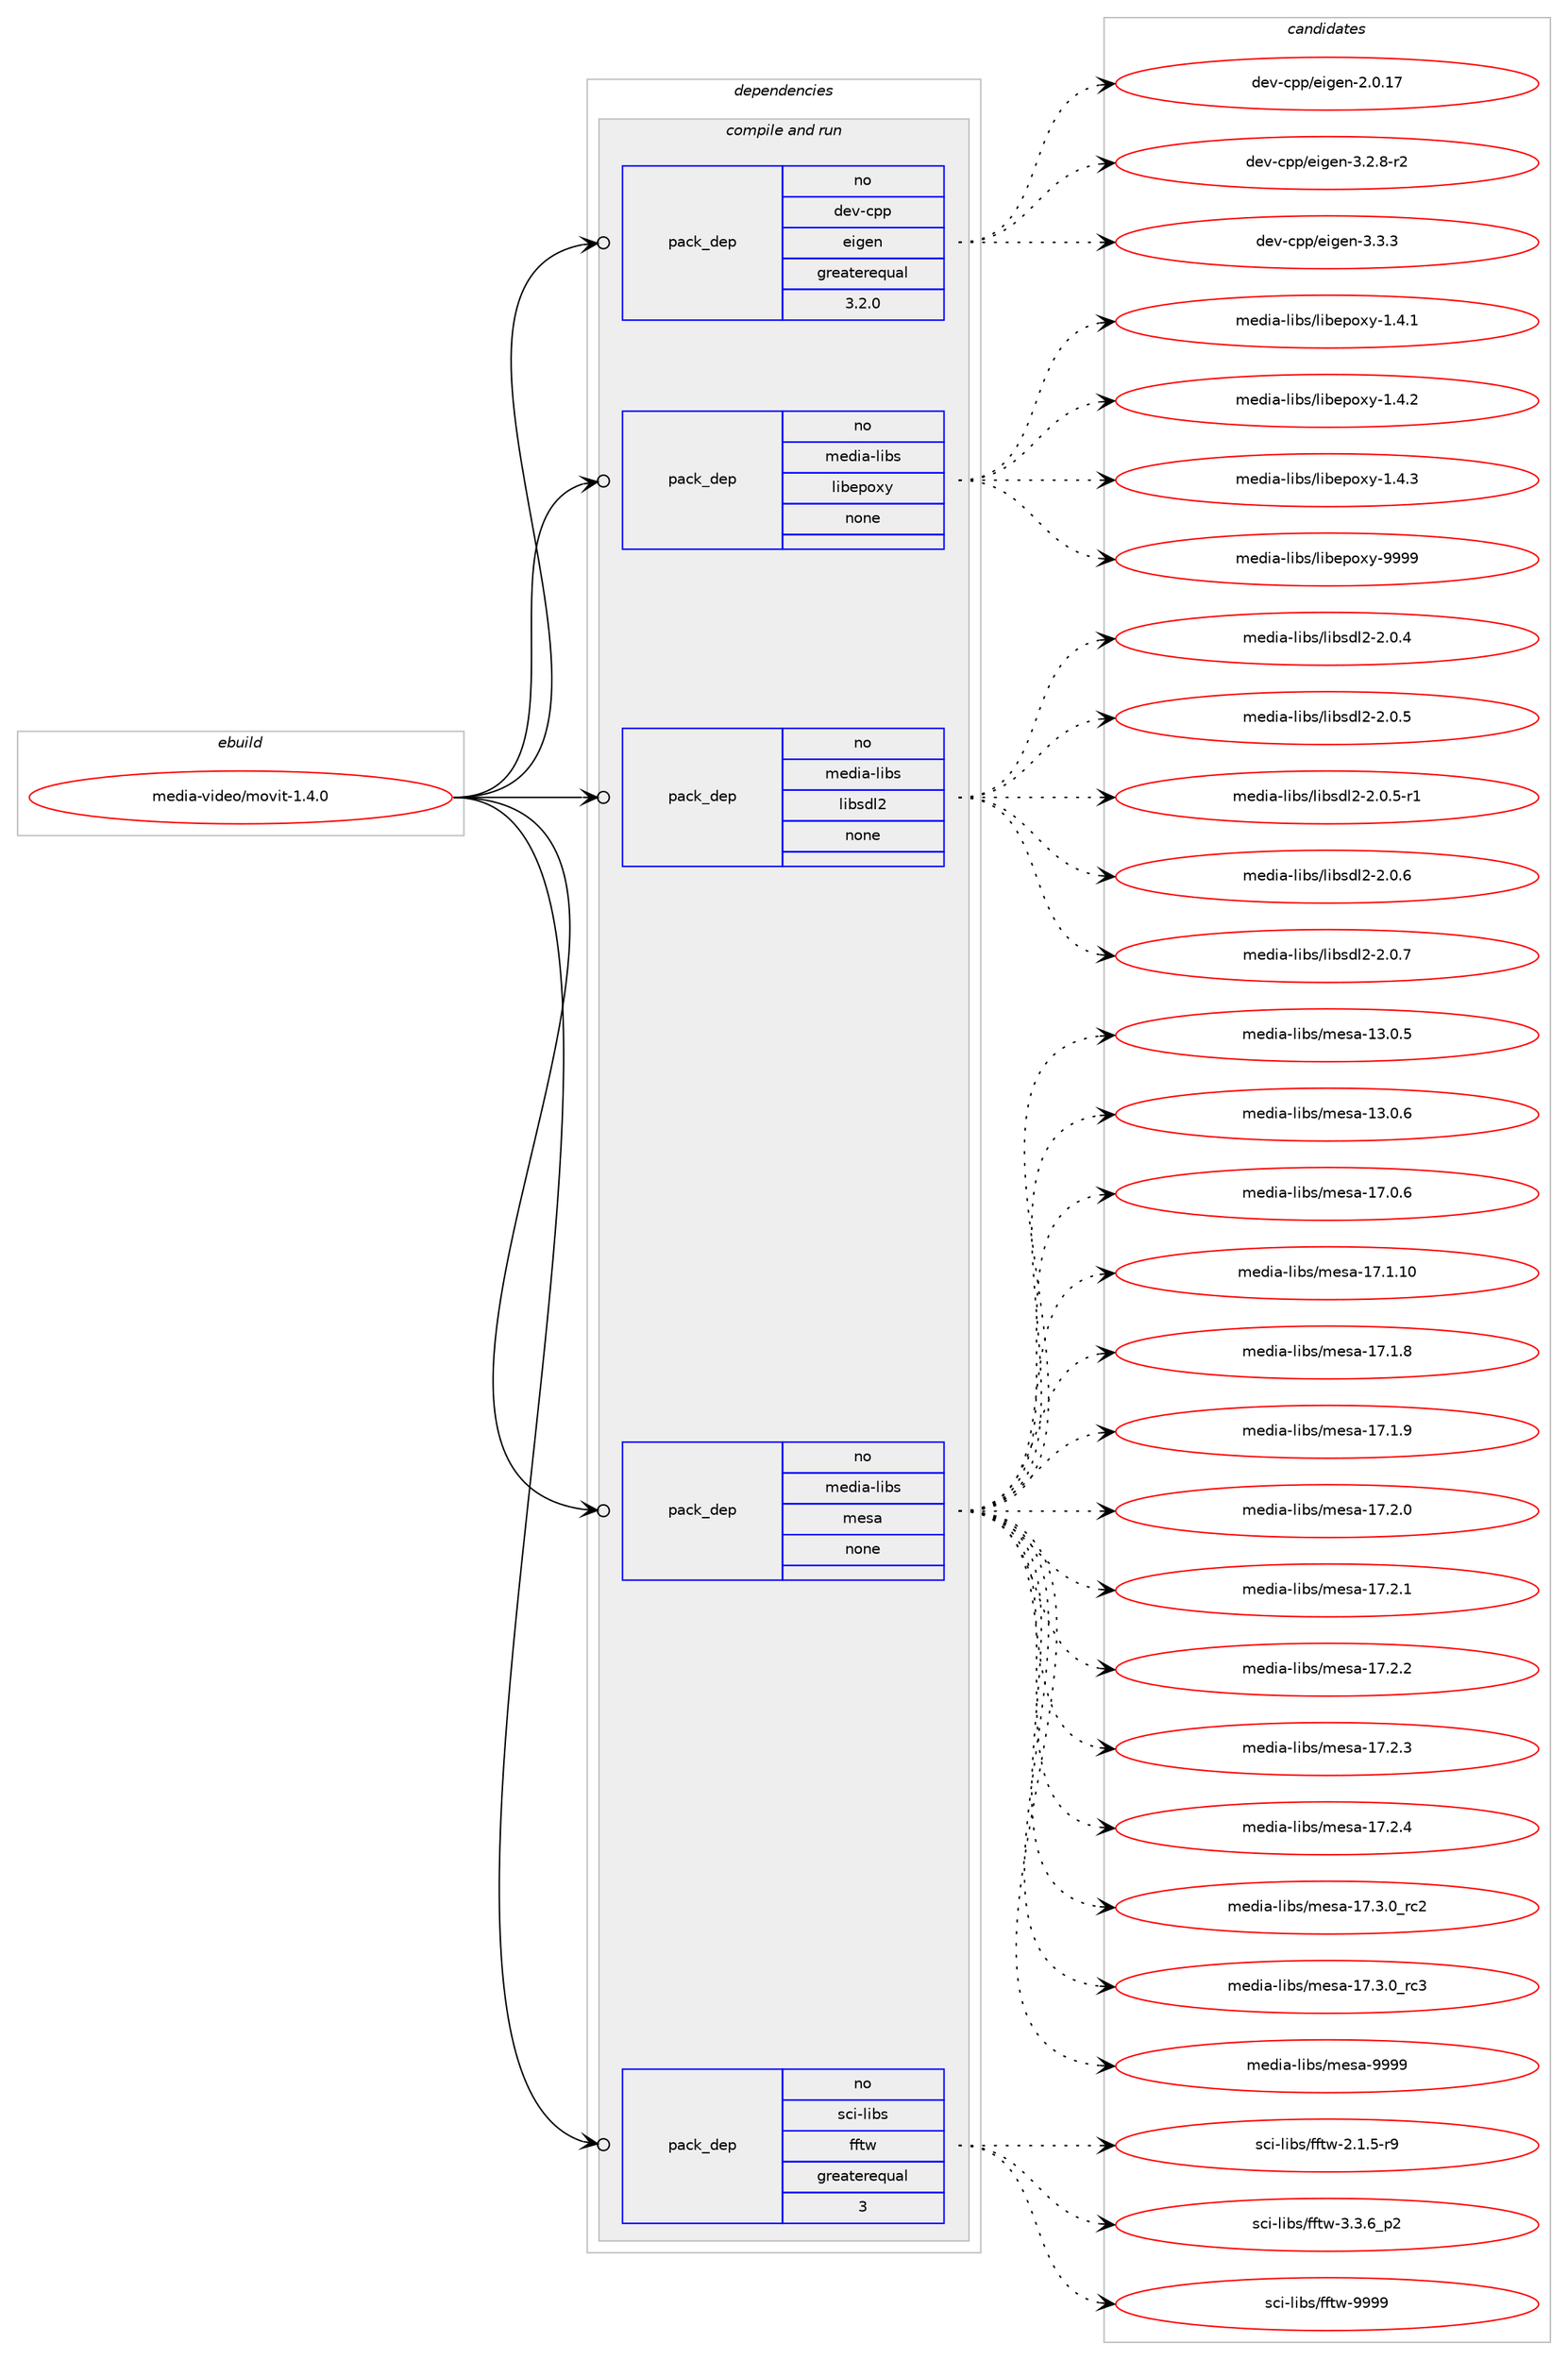 digraph prolog {

# *************
# Graph options
# *************

newrank=true;
concentrate=true;
compound=true;
graph [rankdir=LR,fontname=Helvetica,fontsize=10,ranksep=1.5];#, ranksep=2.5, nodesep=0.2];
edge  [arrowhead=vee];
node  [fontname=Helvetica,fontsize=10];

# **********
# The ebuild
# **********

subgraph cluster_leftcol {
color=gray;
rank=same;
label=<<i>ebuild</i>>;
id [label="media-video/movit-1.4.0", color=red, width=4, href="../media-video/movit-1.4.0.svg"];
}

# ****************
# The dependencies
# ****************

subgraph cluster_midcol {
color=gray;
label=<<i>dependencies</i>>;
subgraph cluster_compile {
fillcolor="#eeeeee";
style=filled;
label=<<i>compile</i>>;
}
subgraph cluster_compileandrun {
fillcolor="#eeeeee";
style=filled;
label=<<i>compile and run</i>>;
subgraph pack291046 {
dependency394547 [label=<<TABLE BORDER="0" CELLBORDER="1" CELLSPACING="0" CELLPADDING="4" WIDTH="220"><TR><TD ROWSPAN="6" CELLPADDING="30">pack_dep</TD></TR><TR><TD WIDTH="110">no</TD></TR><TR><TD>dev-cpp</TD></TR><TR><TD>eigen</TD></TR><TR><TD>greaterequal</TD></TR><TR><TD>3.2.0</TD></TR></TABLE>>, shape=none, color=blue];
}
id:e -> dependency394547:w [weight=20,style="solid",arrowhead="odotvee"];
subgraph pack291047 {
dependency394548 [label=<<TABLE BORDER="0" CELLBORDER="1" CELLSPACING="0" CELLPADDING="4" WIDTH="220"><TR><TD ROWSPAN="6" CELLPADDING="30">pack_dep</TD></TR><TR><TD WIDTH="110">no</TD></TR><TR><TD>media-libs</TD></TR><TR><TD>libepoxy</TD></TR><TR><TD>none</TD></TR><TR><TD></TD></TR></TABLE>>, shape=none, color=blue];
}
id:e -> dependency394548:w [weight=20,style="solid",arrowhead="odotvee"];
subgraph pack291048 {
dependency394549 [label=<<TABLE BORDER="0" CELLBORDER="1" CELLSPACING="0" CELLPADDING="4" WIDTH="220"><TR><TD ROWSPAN="6" CELLPADDING="30">pack_dep</TD></TR><TR><TD WIDTH="110">no</TD></TR><TR><TD>media-libs</TD></TR><TR><TD>libsdl2</TD></TR><TR><TD>none</TD></TR><TR><TD></TD></TR></TABLE>>, shape=none, color=blue];
}
id:e -> dependency394549:w [weight=20,style="solid",arrowhead="odotvee"];
subgraph pack291049 {
dependency394550 [label=<<TABLE BORDER="0" CELLBORDER="1" CELLSPACING="0" CELLPADDING="4" WIDTH="220"><TR><TD ROWSPAN="6" CELLPADDING="30">pack_dep</TD></TR><TR><TD WIDTH="110">no</TD></TR><TR><TD>media-libs</TD></TR><TR><TD>mesa</TD></TR><TR><TD>none</TD></TR><TR><TD></TD></TR></TABLE>>, shape=none, color=blue];
}
id:e -> dependency394550:w [weight=20,style="solid",arrowhead="odotvee"];
subgraph pack291050 {
dependency394551 [label=<<TABLE BORDER="0" CELLBORDER="1" CELLSPACING="0" CELLPADDING="4" WIDTH="220"><TR><TD ROWSPAN="6" CELLPADDING="30">pack_dep</TD></TR><TR><TD WIDTH="110">no</TD></TR><TR><TD>sci-libs</TD></TR><TR><TD>fftw</TD></TR><TR><TD>greaterequal</TD></TR><TR><TD>3</TD></TR></TABLE>>, shape=none, color=blue];
}
id:e -> dependency394551:w [weight=20,style="solid",arrowhead="odotvee"];
}
subgraph cluster_run {
fillcolor="#eeeeee";
style=filled;
label=<<i>run</i>>;
}
}

# **************
# The candidates
# **************

subgraph cluster_choices {
rank=same;
color=gray;
label=<<i>candidates</i>>;

subgraph choice291046 {
color=black;
nodesep=1;
choice10010111845991121124710110510310111045504648464955 [label="dev-cpp/eigen-2.0.17", color=red, width=4,href="../dev-cpp/eigen-2.0.17.svg"];
choice1001011184599112112471011051031011104551465046564511450 [label="dev-cpp/eigen-3.2.8-r2", color=red, width=4,href="../dev-cpp/eigen-3.2.8-r2.svg"];
choice100101118459911211247101105103101110455146514651 [label="dev-cpp/eigen-3.3.3", color=red, width=4,href="../dev-cpp/eigen-3.3.3.svg"];
dependency394547:e -> choice10010111845991121124710110510310111045504648464955:w [style=dotted,weight="100"];
dependency394547:e -> choice1001011184599112112471011051031011104551465046564511450:w [style=dotted,weight="100"];
dependency394547:e -> choice100101118459911211247101105103101110455146514651:w [style=dotted,weight="100"];
}
subgraph choice291047 {
color=black;
nodesep=1;
choice1091011001059745108105981154710810598101112111120121454946524649 [label="media-libs/libepoxy-1.4.1", color=red, width=4,href="../media-libs/libepoxy-1.4.1.svg"];
choice1091011001059745108105981154710810598101112111120121454946524650 [label="media-libs/libepoxy-1.4.2", color=red, width=4,href="../media-libs/libepoxy-1.4.2.svg"];
choice1091011001059745108105981154710810598101112111120121454946524651 [label="media-libs/libepoxy-1.4.3", color=red, width=4,href="../media-libs/libepoxy-1.4.3.svg"];
choice10910110010597451081059811547108105981011121111201214557575757 [label="media-libs/libepoxy-9999", color=red, width=4,href="../media-libs/libepoxy-9999.svg"];
dependency394548:e -> choice1091011001059745108105981154710810598101112111120121454946524649:w [style=dotted,weight="100"];
dependency394548:e -> choice1091011001059745108105981154710810598101112111120121454946524650:w [style=dotted,weight="100"];
dependency394548:e -> choice1091011001059745108105981154710810598101112111120121454946524651:w [style=dotted,weight="100"];
dependency394548:e -> choice10910110010597451081059811547108105981011121111201214557575757:w [style=dotted,weight="100"];
}
subgraph choice291048 {
color=black;
nodesep=1;
choice109101100105974510810598115471081059811510010850455046484652 [label="media-libs/libsdl2-2.0.4", color=red, width=4,href="../media-libs/libsdl2-2.0.4.svg"];
choice109101100105974510810598115471081059811510010850455046484653 [label="media-libs/libsdl2-2.0.5", color=red, width=4,href="../media-libs/libsdl2-2.0.5.svg"];
choice1091011001059745108105981154710810598115100108504550464846534511449 [label="media-libs/libsdl2-2.0.5-r1", color=red, width=4,href="../media-libs/libsdl2-2.0.5-r1.svg"];
choice109101100105974510810598115471081059811510010850455046484654 [label="media-libs/libsdl2-2.0.6", color=red, width=4,href="../media-libs/libsdl2-2.0.6.svg"];
choice109101100105974510810598115471081059811510010850455046484655 [label="media-libs/libsdl2-2.0.7", color=red, width=4,href="../media-libs/libsdl2-2.0.7.svg"];
dependency394549:e -> choice109101100105974510810598115471081059811510010850455046484652:w [style=dotted,weight="100"];
dependency394549:e -> choice109101100105974510810598115471081059811510010850455046484653:w [style=dotted,weight="100"];
dependency394549:e -> choice1091011001059745108105981154710810598115100108504550464846534511449:w [style=dotted,weight="100"];
dependency394549:e -> choice109101100105974510810598115471081059811510010850455046484654:w [style=dotted,weight="100"];
dependency394549:e -> choice109101100105974510810598115471081059811510010850455046484655:w [style=dotted,weight="100"];
}
subgraph choice291049 {
color=black;
nodesep=1;
choice109101100105974510810598115471091011159745495146484653 [label="media-libs/mesa-13.0.5", color=red, width=4,href="../media-libs/mesa-13.0.5.svg"];
choice109101100105974510810598115471091011159745495146484654 [label="media-libs/mesa-13.0.6", color=red, width=4,href="../media-libs/mesa-13.0.6.svg"];
choice109101100105974510810598115471091011159745495546484654 [label="media-libs/mesa-17.0.6", color=red, width=4,href="../media-libs/mesa-17.0.6.svg"];
choice10910110010597451081059811547109101115974549554649464948 [label="media-libs/mesa-17.1.10", color=red, width=4,href="../media-libs/mesa-17.1.10.svg"];
choice109101100105974510810598115471091011159745495546494656 [label="media-libs/mesa-17.1.8", color=red, width=4,href="../media-libs/mesa-17.1.8.svg"];
choice109101100105974510810598115471091011159745495546494657 [label="media-libs/mesa-17.1.9", color=red, width=4,href="../media-libs/mesa-17.1.9.svg"];
choice109101100105974510810598115471091011159745495546504648 [label="media-libs/mesa-17.2.0", color=red, width=4,href="../media-libs/mesa-17.2.0.svg"];
choice109101100105974510810598115471091011159745495546504649 [label="media-libs/mesa-17.2.1", color=red, width=4,href="../media-libs/mesa-17.2.1.svg"];
choice109101100105974510810598115471091011159745495546504650 [label="media-libs/mesa-17.2.2", color=red, width=4,href="../media-libs/mesa-17.2.2.svg"];
choice109101100105974510810598115471091011159745495546504651 [label="media-libs/mesa-17.2.3", color=red, width=4,href="../media-libs/mesa-17.2.3.svg"];
choice109101100105974510810598115471091011159745495546504652 [label="media-libs/mesa-17.2.4", color=red, width=4,href="../media-libs/mesa-17.2.4.svg"];
choice109101100105974510810598115471091011159745495546514648951149950 [label="media-libs/mesa-17.3.0_rc2", color=red, width=4,href="../media-libs/mesa-17.3.0_rc2.svg"];
choice109101100105974510810598115471091011159745495546514648951149951 [label="media-libs/mesa-17.3.0_rc3", color=red, width=4,href="../media-libs/mesa-17.3.0_rc3.svg"];
choice10910110010597451081059811547109101115974557575757 [label="media-libs/mesa-9999", color=red, width=4,href="../media-libs/mesa-9999.svg"];
dependency394550:e -> choice109101100105974510810598115471091011159745495146484653:w [style=dotted,weight="100"];
dependency394550:e -> choice109101100105974510810598115471091011159745495146484654:w [style=dotted,weight="100"];
dependency394550:e -> choice109101100105974510810598115471091011159745495546484654:w [style=dotted,weight="100"];
dependency394550:e -> choice10910110010597451081059811547109101115974549554649464948:w [style=dotted,weight="100"];
dependency394550:e -> choice109101100105974510810598115471091011159745495546494656:w [style=dotted,weight="100"];
dependency394550:e -> choice109101100105974510810598115471091011159745495546494657:w [style=dotted,weight="100"];
dependency394550:e -> choice109101100105974510810598115471091011159745495546504648:w [style=dotted,weight="100"];
dependency394550:e -> choice109101100105974510810598115471091011159745495546504649:w [style=dotted,weight="100"];
dependency394550:e -> choice109101100105974510810598115471091011159745495546504650:w [style=dotted,weight="100"];
dependency394550:e -> choice109101100105974510810598115471091011159745495546504651:w [style=dotted,weight="100"];
dependency394550:e -> choice109101100105974510810598115471091011159745495546504652:w [style=dotted,weight="100"];
dependency394550:e -> choice109101100105974510810598115471091011159745495546514648951149950:w [style=dotted,weight="100"];
dependency394550:e -> choice109101100105974510810598115471091011159745495546514648951149951:w [style=dotted,weight="100"];
dependency394550:e -> choice10910110010597451081059811547109101115974557575757:w [style=dotted,weight="100"];
}
subgraph choice291050 {
color=black;
nodesep=1;
choice115991054510810598115471021021161194550464946534511457 [label="sci-libs/fftw-2.1.5-r9", color=red, width=4,href="../sci-libs/fftw-2.1.5-r9.svg"];
choice115991054510810598115471021021161194551465146549511250 [label="sci-libs/fftw-3.3.6_p2", color=red, width=4,href="../sci-libs/fftw-3.3.6_p2.svg"];
choice115991054510810598115471021021161194557575757 [label="sci-libs/fftw-9999", color=red, width=4,href="../sci-libs/fftw-9999.svg"];
dependency394551:e -> choice115991054510810598115471021021161194550464946534511457:w [style=dotted,weight="100"];
dependency394551:e -> choice115991054510810598115471021021161194551465146549511250:w [style=dotted,weight="100"];
dependency394551:e -> choice115991054510810598115471021021161194557575757:w [style=dotted,weight="100"];
}
}

}
